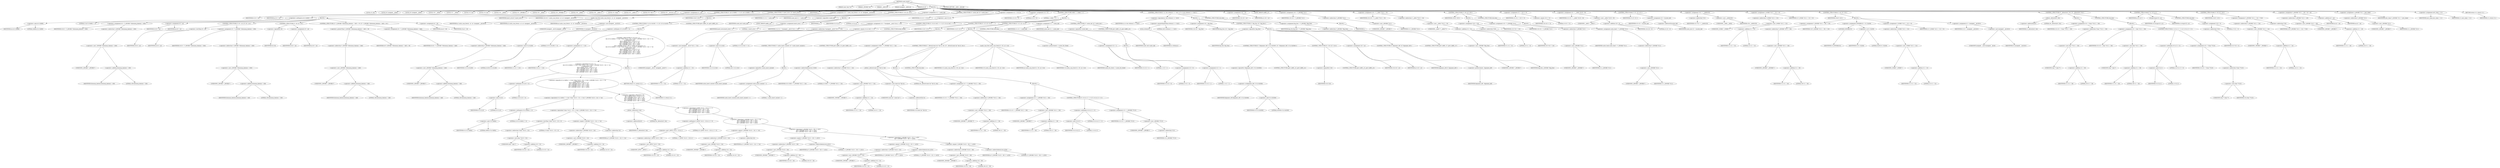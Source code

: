 digraph cache_insert {  
"1000118" [label = "(METHOD,cache_insert)" ]
"1000119" [label = "(PARAM,const char *a1)" ]
"1000120" [label = "(PARAM,_DWORD *a2)" ]
"1000121" [label = "(PARAM,__int64 a3)" ]
"1000122" [label = "(PARAM,unsigned __int64 a4)" ]
"1000123" [label = "(PARAM,int a5)" ]
"1000124" [label = "(BLOCK,,)" ]
"1000125" [label = "(LOCAL,v5: int)" ]
"1000126" [label = "(LOCAL,v8: unsigned __int64)" ]
"1000127" [label = "(LOCAL,v9: unsigned __int64)" ]
"1000128" [label = "(LOCAL,v10: __int64)" ]
"1000129" [label = "(LOCAL,v11: __int64)" ]
"1000130" [label = "(LOCAL,v12: int)" ]
"1000131" [label = "(LOCAL,v13: int)" ]
"1000132" [label = "(LOCAL,v14: __int64)" ]
"1000133" [label = "(LOCAL,v15: _QWORD *)" ]
"1000134" [label = "(LOCAL,v16: __int64)" ]
"1000135" [label = "(LOCAL,v18: _OWORD *)" ]
"1000136" [label = "(LOCAL,v19: __int64)" ]
"1000137" [label = "(LOCAL,v20: __int64 *)" ]
"1000138" [label = "(LOCAL,v21: bool)" ]
"1000139" [label = "(LOCAL,v22: __int64 *)" ]
"1000140" [label = "(LOCAL,v23: char *)" ]
"1000141" [label = "(LOCAL,v25: __int128 [ 4 ])" ]
"1000142" [label = "(<operator>.assignment,v5 = a5)" ]
"1000143" [label = "(IDENTIFIER,v5,v5 = a5)" ]
"1000144" [label = "(IDENTIFIER,a5,v5 = a5)" ]
"1000145" [label = "(CONTROL_STRUCTURE,if ( (a5 & 0x980) != 0 ),if ( (a5 & 0x980) != 0 ))" ]
"1000146" [label = "(<operator>.notEquals,(a5 & 0x980) != 0)" ]
"1000147" [label = "(<operator>.and,a5 & 0x980)" ]
"1000148" [label = "(IDENTIFIER,a5,a5 & 0x980)" ]
"1000149" [label = "(LITERAL,0x980,a5 & 0x980)" ]
"1000150" [label = "(LITERAL,0,(a5 & 0x980) != 0)" ]
"1000151" [label = "(BLOCK,,)" ]
"1000152" [label = "(<operator>.assignment,v8 = *(_QWORD *)(dnsmasq_daemon + 456))" ]
"1000153" [label = "(IDENTIFIER,v8,v8 = *(_QWORD *)(dnsmasq_daemon + 456))" ]
"1000154" [label = "(<operator>.indirection,*(_QWORD *)(dnsmasq_daemon + 456))" ]
"1000155" [label = "(<operator>.cast,(_QWORD *)(dnsmasq_daemon + 456))" ]
"1000156" [label = "(UNKNOWN,_QWORD *,_QWORD *)" ]
"1000157" [label = "(<operator>.addition,dnsmasq_daemon + 456)" ]
"1000158" [label = "(IDENTIFIER,dnsmasq_daemon,dnsmasq_daemon + 456)" ]
"1000159" [label = "(LITERAL,456,dnsmasq_daemon + 456)" ]
"1000160" [label = "(<operator>.assignment,v9 = a4)" ]
"1000161" [label = "(IDENTIFIER,v9,v9 = a4)" ]
"1000162" [label = "(IDENTIFIER,a4,v9 = a4)" ]
"1000163" [label = "(CONTROL_STRUCTURE,if ( v8 < a4 ),if ( v8 < a4 ))" ]
"1000164" [label = "(<operator>.lessThan,v8 < a4)" ]
"1000165" [label = "(IDENTIFIER,v8,v8 < a4)" ]
"1000166" [label = "(IDENTIFIER,a4,v8 < a4)" ]
"1000167" [label = "(<operator>.assignment,v9 = *(_QWORD *)(dnsmasq_daemon + 456))" ]
"1000168" [label = "(IDENTIFIER,v9,v9 = *(_QWORD *)(dnsmasq_daemon + 456))" ]
"1000169" [label = "(<operator>.indirection,*(_QWORD *)(dnsmasq_daemon + 456))" ]
"1000170" [label = "(<operator>.cast,(_QWORD *)(dnsmasq_daemon + 456))" ]
"1000171" [label = "(UNKNOWN,_QWORD *,_QWORD *)" ]
"1000172" [label = "(<operator>.addition,dnsmasq_daemon + 456)" ]
"1000173" [label = "(IDENTIFIER,dnsmasq_daemon,dnsmasq_daemon + 456)" ]
"1000174" [label = "(LITERAL,456,dnsmasq_daemon + 456)" ]
"1000175" [label = "(CONTROL_STRUCTURE,if ( !v8 ),if ( !v8 ))" ]
"1000176" [label = "(<operator>.logicalNot,!v8)" ]
"1000177" [label = "(IDENTIFIER,v8,!v8)" ]
"1000178" [label = "(<operator>.assignment,v9 = a4)" ]
"1000179" [label = "(IDENTIFIER,v9,v9 = a4)" ]
"1000180" [label = "(IDENTIFIER,a4,v9 = a4)" ]
"1000181" [label = "(CONTROL_STRUCTURE,if ( *(_QWORD *)(dnsmasq_daemon + 448) > v9 ),if ( *(_QWORD *)(dnsmasq_daemon + 448) > v9 ))" ]
"1000182" [label = "(<operator>.greaterThan,*(_QWORD *)(dnsmasq_daemon + 448) > v9)" ]
"1000183" [label = "(<operator>.indirection,*(_QWORD *)(dnsmasq_daemon + 448))" ]
"1000184" [label = "(<operator>.cast,(_QWORD *)(dnsmasq_daemon + 448))" ]
"1000185" [label = "(UNKNOWN,_QWORD *,_QWORD *)" ]
"1000186" [label = "(<operator>.addition,dnsmasq_daemon + 448)" ]
"1000187" [label = "(IDENTIFIER,dnsmasq_daemon,dnsmasq_daemon + 448)" ]
"1000188" [label = "(LITERAL,448,dnsmasq_daemon + 448)" ]
"1000189" [label = "(IDENTIFIER,v9,*(_QWORD *)(dnsmasq_daemon + 448) > v9)" ]
"1000190" [label = "(<operator>.assignment,v9 = *(_QWORD *)(dnsmasq_daemon + 448))" ]
"1000191" [label = "(IDENTIFIER,v9,v9 = *(_QWORD *)(dnsmasq_daemon + 448))" ]
"1000192" [label = "(<operator>.indirection,*(_QWORD *)(dnsmasq_daemon + 448))" ]
"1000193" [label = "(<operator>.cast,(_QWORD *)(dnsmasq_daemon + 448))" ]
"1000194" [label = "(UNKNOWN,_QWORD *,_QWORD *)" ]
"1000195" [label = "(<operator>.addition,dnsmasq_daemon + 448)" ]
"1000196" [label = "(IDENTIFIER,dnsmasq_daemon,dnsmasq_daemon + 448)" ]
"1000197" [label = "(LITERAL,448,dnsmasq_daemon + 448)" ]
"1000198" [label = "(<operator>.assignment,a4 = v9)" ]
"1000199" [label = "(IDENTIFIER,a4,a4 = v9)" ]
"1000200" [label = "(IDENTIFIER,v9,a4 = v9)" ]
"1000201" [label = "(CONTROL_STRUCTURE,if ( insert_error ),if ( insert_error ))" ]
"1000202" [label = "(IDENTIFIER,insert_error,if ( insert_error ))" ]
"1000203" [label = "(IDENTIFIER,L,)" ]
"1000204" [label = "(<operator>.assignment,v10 = cache_scan_free(a1, a2, a3, (unsigned __int16)v5))" ]
"1000205" [label = "(IDENTIFIER,v10,v10 = cache_scan_free(a1, a2, a3, (unsigned __int16)v5))" ]
"1000206" [label = "(cache_scan_free,cache_scan_free(a1, a2, a3, (unsigned __int16)v5))" ]
"1000207" [label = "(IDENTIFIER,a1,cache_scan_free(a1, a2, a3, (unsigned __int16)v5))" ]
"1000208" [label = "(IDENTIFIER,a2,cache_scan_free(a1, a2, a3, (unsigned __int16)v5))" ]
"1000209" [label = "(IDENTIFIER,a3,cache_scan_free(a1, a2, a3, (unsigned __int16)v5))" ]
"1000210" [label = "(<operator>.cast,(unsigned __int16)v5)" ]
"1000211" [label = "(UNKNOWN,unsigned __int16,unsigned __int16)" ]
"1000212" [label = "(IDENTIFIER,v5,(unsigned __int16)v5)" ]
"1000213" [label = "(CONTROL_STRUCTURE,if ( v10 ),if ( v10 ))" ]
"1000214" [label = "(IDENTIFIER,v10,if ( v10 ))" ]
"1000215" [label = "(BLOCK,,)" ]
"1000216" [label = "(CONTROL_STRUCTURE,if ( (v5 & 0x180) != 0 ),if ( (v5 & 0x180) != 0 ))" ]
"1000217" [label = "(<operator>.notEquals,(v5 & 0x180) != 0)" ]
"1000218" [label = "(<operator>.and,v5 & 0x180)" ]
"1000219" [label = "(IDENTIFIER,v5,v5 & 0x180)" ]
"1000220" [label = "(LITERAL,0x180,v5 & 0x180)" ]
"1000221" [label = "(LITERAL,0,(v5 & 0x180) != 0)" ]
"1000222" [label = "(BLOCK,,)" ]
"1000223" [label = "(<operator>.assignment,v11 = v10)" ]
"1000224" [label = "(IDENTIFIER,v11,v11 = v10)" ]
"1000225" [label = "(IDENTIFIER,v10,v11 = v10)" ]
"1000226" [label = "(CONTROL_STRUCTURE,if ( (v5 & 8) != 0\n        && ((v5 & 0x80u) != 0 && *(char *)(v10 + 52) < 0 && *(_DWORD *)(v10 + 24) == *a2\n         || _bittest(&v5, 8u)\n         && (*(_BYTE *)(v10 + 53) & 1) != 0\n         && *(_DWORD *)(v10 + 24) == *a2\n         && *(_DWORD *)(v10 + 28) == a2[1]\n         && *(_DWORD *)(v10 + 32) == a2[2]\n         && *(_DWORD *)(v10 + 36) == a2[3]) ),if ( (v5 & 8) != 0\n        && ((v5 & 0x80u) != 0 && *(char *)(v10 + 52) < 0 && *(_DWORD *)(v10 + 24) == *a2\n         || _bittest(&v5, 8u)\n         && (*(_BYTE *)(v10 + 53) & 1) != 0\n         && *(_DWORD *)(v10 + 24) == *a2\n         && *(_DWORD *)(v10 + 28) == a2[1]\n         && *(_DWORD *)(v10 + 32) == a2[2]\n         && *(_DWORD *)(v10 + 36) == a2[3]) ))" ]
"1000227" [label = "(<operator>.logicalAnd,(v5 & 8) != 0\n        && ((v5 & 0x80u) != 0 && *(char *)(v10 + 52) < 0 && *(_DWORD *)(v10 + 24) == *a2\n         || _bittest(&v5, 8u)\n         && (*(_BYTE *)(v10 + 53) & 1) != 0\n         && *(_DWORD *)(v10 + 24) == *a2\n         && *(_DWORD *)(v10 + 28) == a2[1]\n         && *(_DWORD *)(v10 + 32) == a2[2]\n         && *(_DWORD *)(v10 + 36) == a2[3]))" ]
"1000228" [label = "(<operator>.notEquals,(v5 & 8) != 0)" ]
"1000229" [label = "(<operator>.and,v5 & 8)" ]
"1000230" [label = "(IDENTIFIER,v5,v5 & 8)" ]
"1000231" [label = "(LITERAL,8,v5 & 8)" ]
"1000232" [label = "(LITERAL,0,(v5 & 8) != 0)" ]
"1000233" [label = "(<operator>.logicalOr,(v5 & 0x80u) != 0 && *(char *)(v10 + 52) < 0 && *(_DWORD *)(v10 + 24) == *a2\n         || _bittest(&v5, 8u)\n         && (*(_BYTE *)(v10 + 53) & 1) != 0\n         && *(_DWORD *)(v10 + 24) == *a2\n         && *(_DWORD *)(v10 + 28) == a2[1]\n         && *(_DWORD *)(v10 + 32) == a2[2]\n         && *(_DWORD *)(v10 + 36) == a2[3])" ]
"1000234" [label = "(<operator>.logicalAnd,(v5 & 0x80u) != 0 && *(char *)(v10 + 52) < 0 && *(_DWORD *)(v10 + 24) == *a2)" ]
"1000235" [label = "(<operator>.notEquals,(v5 & 0x80u) != 0)" ]
"1000236" [label = "(<operator>.and,v5 & 0x80u)" ]
"1000237" [label = "(IDENTIFIER,v5,v5 & 0x80u)" ]
"1000238" [label = "(LITERAL,0x80u,v5 & 0x80u)" ]
"1000239" [label = "(LITERAL,0,(v5 & 0x80u) != 0)" ]
"1000240" [label = "(<operator>.logicalAnd,*(char *)(v10 + 52) < 0 && *(_DWORD *)(v10 + 24) == *a2)" ]
"1000241" [label = "(<operator>.lessThan,*(char *)(v10 + 52) < 0)" ]
"1000242" [label = "(<operator>.indirection,*(char *)(v10 + 52))" ]
"1000243" [label = "(<operator>.cast,(char *)(v10 + 52))" ]
"1000244" [label = "(UNKNOWN,char *,char *)" ]
"1000245" [label = "(<operator>.addition,v10 + 52)" ]
"1000246" [label = "(IDENTIFIER,v10,v10 + 52)" ]
"1000247" [label = "(LITERAL,52,v10 + 52)" ]
"1000248" [label = "(LITERAL,0,*(char *)(v10 + 52) < 0)" ]
"1000249" [label = "(<operator>.equals,*(_DWORD *)(v10 + 24) == *a2)" ]
"1000250" [label = "(<operator>.indirection,*(_DWORD *)(v10 + 24))" ]
"1000251" [label = "(<operator>.cast,(_DWORD *)(v10 + 24))" ]
"1000252" [label = "(UNKNOWN,_DWORD *,_DWORD *)" ]
"1000253" [label = "(<operator>.addition,v10 + 24)" ]
"1000254" [label = "(IDENTIFIER,v10,v10 + 24)" ]
"1000255" [label = "(LITERAL,24,v10 + 24)" ]
"1000256" [label = "(<operator>.indirection,*a2)" ]
"1000257" [label = "(IDENTIFIER,a2,*(_DWORD *)(v10 + 24) == *a2)" ]
"1000258" [label = "(<operator>.logicalAnd,_bittest(&v5, 8u)\n         && (*(_BYTE *)(v10 + 53) & 1) != 0\n         && *(_DWORD *)(v10 + 24) == *a2\n         && *(_DWORD *)(v10 + 28) == a2[1]\n         && *(_DWORD *)(v10 + 32) == a2[2]\n         && *(_DWORD *)(v10 + 36) == a2[3])" ]
"1000259" [label = "(_bittest,_bittest(&v5, 8u))" ]
"1000260" [label = "(<operator>.addressOf,&v5)" ]
"1000261" [label = "(IDENTIFIER,v5,_bittest(&v5, 8u))" ]
"1000262" [label = "(LITERAL,8u,_bittest(&v5, 8u))" ]
"1000263" [label = "(<operator>.logicalAnd,(*(_BYTE *)(v10 + 53) & 1) != 0\n         && *(_DWORD *)(v10 + 24) == *a2\n         && *(_DWORD *)(v10 + 28) == a2[1]\n         && *(_DWORD *)(v10 + 32) == a2[2]\n         && *(_DWORD *)(v10 + 36) == a2[3])" ]
"1000264" [label = "(<operator>.notEquals,(*(_BYTE *)(v10 + 53) & 1) != 0)" ]
"1000265" [label = "(<operator>.and,*(_BYTE *)(v10 + 53) & 1)" ]
"1000266" [label = "(<operator>.indirection,*(_BYTE *)(v10 + 53))" ]
"1000267" [label = "(<operator>.cast,(_BYTE *)(v10 + 53))" ]
"1000268" [label = "(UNKNOWN,_BYTE *,_BYTE *)" ]
"1000269" [label = "(<operator>.addition,v10 + 53)" ]
"1000270" [label = "(IDENTIFIER,v10,v10 + 53)" ]
"1000271" [label = "(LITERAL,53,v10 + 53)" ]
"1000272" [label = "(LITERAL,1,*(_BYTE *)(v10 + 53) & 1)" ]
"1000273" [label = "(LITERAL,0,(*(_BYTE *)(v10 + 53) & 1) != 0)" ]
"1000274" [label = "(<operator>.logicalAnd,*(_DWORD *)(v10 + 24) == *a2\n         && *(_DWORD *)(v10 + 28) == a2[1]\n         && *(_DWORD *)(v10 + 32) == a2[2]\n         && *(_DWORD *)(v10 + 36) == a2[3])" ]
"1000275" [label = "(<operator>.equals,*(_DWORD *)(v10 + 24) == *a2)" ]
"1000276" [label = "(<operator>.indirection,*(_DWORD *)(v10 + 24))" ]
"1000277" [label = "(<operator>.cast,(_DWORD *)(v10 + 24))" ]
"1000278" [label = "(UNKNOWN,_DWORD *,_DWORD *)" ]
"1000279" [label = "(<operator>.addition,v10 + 24)" ]
"1000280" [label = "(IDENTIFIER,v10,v10 + 24)" ]
"1000281" [label = "(LITERAL,24,v10 + 24)" ]
"1000282" [label = "(<operator>.indirection,*a2)" ]
"1000283" [label = "(IDENTIFIER,a2,*(_DWORD *)(v10 + 24) == *a2)" ]
"1000284" [label = "(<operator>.logicalAnd,*(_DWORD *)(v10 + 28) == a2[1]\n         && *(_DWORD *)(v10 + 32) == a2[2]\n         && *(_DWORD *)(v10 + 36) == a2[3])" ]
"1000285" [label = "(<operator>.equals,*(_DWORD *)(v10 + 28) == a2[1])" ]
"1000286" [label = "(<operator>.indirection,*(_DWORD *)(v10 + 28))" ]
"1000287" [label = "(<operator>.cast,(_DWORD *)(v10 + 28))" ]
"1000288" [label = "(UNKNOWN,_DWORD *,_DWORD *)" ]
"1000289" [label = "(<operator>.addition,v10 + 28)" ]
"1000290" [label = "(IDENTIFIER,v10,v10 + 28)" ]
"1000291" [label = "(LITERAL,28,v10 + 28)" ]
"1000292" [label = "(<operator>.indirectIndexAccess,a2[1])" ]
"1000293" [label = "(IDENTIFIER,a2,*(_DWORD *)(v10 + 28) == a2[1])" ]
"1000294" [label = "(LITERAL,1,*(_DWORD *)(v10 + 28) == a2[1])" ]
"1000295" [label = "(<operator>.logicalAnd,*(_DWORD *)(v10 + 32) == a2[2]\n         && *(_DWORD *)(v10 + 36) == a2[3])" ]
"1000296" [label = "(<operator>.equals,*(_DWORD *)(v10 + 32) == a2[2])" ]
"1000297" [label = "(<operator>.indirection,*(_DWORD *)(v10 + 32))" ]
"1000298" [label = "(<operator>.cast,(_DWORD *)(v10 + 32))" ]
"1000299" [label = "(UNKNOWN,_DWORD *,_DWORD *)" ]
"1000300" [label = "(<operator>.addition,v10 + 32)" ]
"1000301" [label = "(IDENTIFIER,v10,v10 + 32)" ]
"1000302" [label = "(LITERAL,32,v10 + 32)" ]
"1000303" [label = "(<operator>.indirectIndexAccess,a2[2])" ]
"1000304" [label = "(IDENTIFIER,a2,*(_DWORD *)(v10 + 32) == a2[2])" ]
"1000305" [label = "(LITERAL,2,*(_DWORD *)(v10 + 32) == a2[2])" ]
"1000306" [label = "(<operator>.equals,*(_DWORD *)(v10 + 36) == a2[3])" ]
"1000307" [label = "(<operator>.indirection,*(_DWORD *)(v10 + 36))" ]
"1000308" [label = "(<operator>.cast,(_DWORD *)(v10 + 36))" ]
"1000309" [label = "(UNKNOWN,_DWORD *,_DWORD *)" ]
"1000310" [label = "(<operator>.addition,v10 + 36)" ]
"1000311" [label = "(IDENTIFIER,v10,v10 + 36)" ]
"1000312" [label = "(LITERAL,36,v10 + 36)" ]
"1000313" [label = "(<operator>.indirectIndexAccess,a2[3])" ]
"1000314" [label = "(IDENTIFIER,a2,*(_DWORD *)(v10 + 36) == a2[3])" ]
"1000315" [label = "(LITERAL,3,*(_DWORD *)(v10 + 36) == a2[3])" ]
"1000316" [label = "(BLOCK,,)" ]
"1000317" [label = "(RETURN,return v11;,return v11;)" ]
"1000318" [label = "(IDENTIFIER,v11,return v11;)" ]
"1000319" [label = "(CONTROL_STRUCTURE,goto LABEL_42;,goto LABEL_42;)" ]
"1000320" [label = "(<operator>.assignment,v11 = cache_tail)" ]
"1000321" [label = "(IDENTIFIER,v11,v11 = cache_tail)" ]
"1000322" [label = "(IDENTIFIER,cache_tail,v11 = cache_tail)" ]
"1000323" [label = "(CONTROL_STRUCTURE,if ( !cache_tail ),if ( !cache_tail ))" ]
"1000324" [label = "(<operator>.logicalNot,!cache_tail)" ]
"1000325" [label = "(IDENTIFIER,cache_tail,!cache_tail)" ]
"1000326" [label = "(BLOCK,,)" ]
"1000327" [label = "(JUMP_TARGET,LABEL_42)" ]
"1000328" [label = "(<operator>.assignment,insert_error = 1)" ]
"1000329" [label = "(IDENTIFIER,insert_error,insert_error = 1)" ]
"1000330" [label = "(LITERAL,1,insert_error = 1)" ]
"1000331" [label = "(IDENTIFIER,L,)" ]
"1000332" [label = "(<operator>.assignment,v12 = v5 & 4)" ]
"1000333" [label = "(IDENTIFIER,v12,v12 = v5 & 4)" ]
"1000334" [label = "(<operator>.and,v5 & 4)" ]
"1000335" [label = "(IDENTIFIER,v5,v5 & 4)" ]
"1000336" [label = "(LITERAL,4,v5 & 4)" ]
"1000337" [label = "(<operator>.assignment,v13 = 0)" ]
"1000338" [label = "(IDENTIFIER,v13,v13 = 0)" ]
"1000339" [label = "(LITERAL,0,v13 = 0)" ]
"1000340" [label = "(CONTROL_STRUCTURE,while ( 1 ),while ( 1 ))" ]
"1000341" [label = "(LITERAL,1,while ( 1 ))" ]
"1000342" [label = "(BLOCK,,)" ]
"1000343" [label = "(<operator>.assignment,v14 = *(unsigned __int16 *)(v11 + 52))" ]
"1000344" [label = "(IDENTIFIER,v14,v14 = *(unsigned __int16 *)(v11 + 52))" ]
"1000345" [label = "(<operator>.indirection,*(unsigned __int16 *)(v11 + 52))" ]
"1000346" [label = "(<operator>.cast,(unsigned __int16 *)(v11 + 52))" ]
"1000347" [label = "(UNKNOWN,unsigned __int16 *,unsigned __int16 *)" ]
"1000348" [label = "(<operator>.addition,v11 + 52)" ]
"1000349" [label = "(IDENTIFIER,v11,v11 + 52)" ]
"1000350" [label = "(LITERAL,52,v11 + 52)" ]
"1000351" [label = "(CONTROL_STRUCTURE,if ( (v14 & 0xC) == 0 ),if ( (v14 & 0xC) == 0 ))" ]
"1000352" [label = "(<operator>.equals,(v14 & 0xC) == 0)" ]
"1000353" [label = "(<operator>.and,v14 & 0xC)" ]
"1000354" [label = "(IDENTIFIER,v14,v14 & 0xC)" ]
"1000355" [label = "(LITERAL,0xC,v14 & 0xC)" ]
"1000356" [label = "(LITERAL,0,(v14 & 0xC) == 0)" ]
"1000357" [label = "(CONTROL_STRUCTURE,break;,break;)" ]
"1000358" [label = "(CONTROL_STRUCTURE,if ( v13 ),if ( v13 ))" ]
"1000359" [label = "(IDENTIFIER,v13,if ( v13 ))" ]
"1000360" [label = "(BLOCK,,)" ]
"1000361" [label = "(CONTROL_STRUCTURE,if ( !cache_insert_warned ),if ( !cache_insert_warned ))" ]
"1000362" [label = "(<operator>.logicalNot,!cache_insert_warned)" ]
"1000363" [label = "(IDENTIFIER,cache_insert_warned,!cache_insert_warned)" ]
"1000364" [label = "(BLOCK,,)" ]
"1000365" [label = "(<operator>.assignment,cache_insert_warned = 1)" ]
"1000366" [label = "(IDENTIFIER,cache_insert_warned,cache_insert_warned = 1)" ]
"1000367" [label = "(LITERAL,1,cache_insert_warned = 1)" ]
"1000368" [label = "(CONTROL_STRUCTURE,goto LABEL_42;,goto LABEL_42;)" ]
"1000369" [label = "(CONTROL_STRUCTURE,if ( v12 ),if ( v12 ))" ]
"1000370" [label = "(IDENTIFIER,v12,if ( v12 ))" ]
"1000371" [label = "(BLOCK,,)" ]
"1000372" [label = "(<operator>.assignment,v25[0] = *(_OWORD *)(v11 + 24))" ]
"1000373" [label = "(<operator>.indirectIndexAccess,v25[0])" ]
"1000374" [label = "(IDENTIFIER,v25,v25[0] = *(_OWORD *)(v11 + 24))" ]
"1000375" [label = "(LITERAL,0,v25[0] = *(_OWORD *)(v11 + 24))" ]
"1000376" [label = "(<operator>.indirection,*(_OWORD *)(v11 + 24))" ]
"1000377" [label = "(<operator>.cast,(_OWORD *)(v11 + 24))" ]
"1000378" [label = "(UNKNOWN,_OWORD *,_OWORD *)" ]
"1000379" [label = "(<operator>.addition,v11 + 24)" ]
"1000380" [label = "(IDENTIFIER,v11,v11 + 24)" ]
"1000381" [label = "(LITERAL,24,v11 + 24)" ]
"1000382" [label = "(CONTROL_STRUCTURE,if ( _bittest((const int *)&v14, 9u) ),if ( _bittest((const int *)&v14, 9u) ))" ]
"1000383" [label = "(_bittest,_bittest((const int *)&v14, 9u))" ]
"1000384" [label = "(<operator>.cast,(const int *)&v14)" ]
"1000385" [label = "(UNKNOWN,const int *,const int *)" ]
"1000386" [label = "(<operator>.addressOf,&v14)" ]
"1000387" [label = "(IDENTIFIER,v14,(const int *)&v14)" ]
"1000388" [label = "(LITERAL,9u,_bittest((const int *)&v14, 9u))" ]
"1000389" [label = "(BLOCK,,)" ]
"1000390" [label = "(<operator>.assignment,v15 = *(_QWORD **)(v11 + 56))" ]
"1000391" [label = "(IDENTIFIER,v15,v15 = *(_QWORD **)(v11 + 56))" ]
"1000392" [label = "(<operator>.indirection,*(_QWORD **)(v11 + 56))" ]
"1000393" [label = "(<operator>.cast,(_QWORD **)(v11 + 56))" ]
"1000394" [label = "(UNKNOWN,_QWORD **,_QWORD **)" ]
"1000395" [label = "(<operator>.addition,v11 + 56)" ]
"1000396" [label = "(IDENTIFIER,v11,v11 + 56)" ]
"1000397" [label = "(LITERAL,56,v11 + 56)" ]
"1000398" [label = "(CONTROL_STRUCTURE,else,else)" ]
"1000399" [label = "(BLOCK,,)" ]
"1000400" [label = "(<operator>.assignment,v15 = (_QWORD *)(v11 + 56))" ]
"1000401" [label = "(IDENTIFIER,v15,v15 = (_QWORD *)(v11 + 56))" ]
"1000402" [label = "(<operator>.cast,(_QWORD *)(v11 + 56))" ]
"1000403" [label = "(UNKNOWN,_QWORD *,_QWORD *)" ]
"1000404" [label = "(<operator>.addition,v11 + 56)" ]
"1000405" [label = "(IDENTIFIER,v11,v11 + 56)" ]
"1000406" [label = "(LITERAL,56,v11 + 56)" ]
"1000407" [label = "(CONTROL_STRUCTURE,if ( (v14 & 2) != 0 ),if ( (v14 & 2) != 0 ))" ]
"1000408" [label = "(<operator>.notEquals,(v14 & 2) != 0)" ]
"1000409" [label = "(<operator>.and,v14 & 2)" ]
"1000410" [label = "(IDENTIFIER,v14,v14 & 2)" ]
"1000411" [label = "(LITERAL,2,v14 & 2)" ]
"1000412" [label = "(LITERAL,0,(v14 & 2) != 0)" ]
"1000413" [label = "(<operator>.assignment,v15 = (_QWORD *)*v15)" ]
"1000414" [label = "(IDENTIFIER,v15,v15 = (_QWORD *)*v15)" ]
"1000415" [label = "(<operator>.cast,(_QWORD *)*v15)" ]
"1000416" [label = "(UNKNOWN,_QWORD *,_QWORD *)" ]
"1000417" [label = "(<operator>.indirection,*v15)" ]
"1000418" [label = "(IDENTIFIER,v15,(_QWORD *)*v15)" ]
"1000419" [label = "(cache_scan_free,cache_scan_free(v15, v25, a3, v14))" ]
"1000420" [label = "(IDENTIFIER,v15,cache_scan_free(v15, v25, a3, v14))" ]
"1000421" [label = "(IDENTIFIER,v25,cache_scan_free(v15, v25, a3, v14))" ]
"1000422" [label = "(IDENTIFIER,a3,cache_scan_free(v15, v25, a3, v14))" ]
"1000423" [label = "(IDENTIFIER,v14,cache_scan_free(v15, v25, a3, v14))" ]
"1000424" [label = "(<operator>.preIncrement,++cache_live_freed)" ]
"1000425" [label = "(IDENTIFIER,cache_live_freed,++cache_live_freed)" ]
"1000426" [label = "(<operator>.assignment,v13 = 1)" ]
"1000427" [label = "(IDENTIFIER,v13,v13 = 1)" ]
"1000428" [label = "(LITERAL,1,v13 = 1)" ]
"1000429" [label = "(CONTROL_STRUCTURE,else,else)" ]
"1000430" [label = "(BLOCK,,)" ]
"1000431" [label = "(<operator>.assignment,v13 = 0)" ]
"1000432" [label = "(IDENTIFIER,v13,v13 = 0)" ]
"1000433" [label = "(LITERAL,0,v13 = 0)" ]
"1000434" [label = "(<operator>.assignment,v12 = 1)" ]
"1000435" [label = "(IDENTIFIER,v12,v12 = 1)" ]
"1000436" [label = "(LITERAL,1,v12 = 1)" ]
"1000437" [label = "(<operator>.assignment,v11 = cache_tail)" ]
"1000438" [label = "(IDENTIFIER,v11,v11 = cache_tail)" ]
"1000439" [label = "(IDENTIFIER,cache_tail,v11 = cache_tail)" ]
"1000440" [label = "(CONTROL_STRUCTURE,if ( !cache_tail ),if ( !cache_tail ))" ]
"1000441" [label = "(<operator>.logicalNot,!cache_tail)" ]
"1000442" [label = "(IDENTIFIER,cache_tail,!cache_tail)" ]
"1000443" [label = "(CONTROL_STRUCTURE,goto LABEL_42;,goto LABEL_42;)" ]
"1000444" [label = "(CONTROL_STRUCTURE,if ( a1 && strlen(a1) >= 0x32 ),if ( a1 && strlen(a1) >= 0x32 ))" ]
"1000445" [label = "(<operator>.logicalAnd,a1 && strlen(a1) >= 0x32)" ]
"1000446" [label = "(IDENTIFIER,a1,a1 && strlen(a1) >= 0x32)" ]
"1000447" [label = "(<operator>.greaterEqualsThan,strlen(a1) >= 0x32)" ]
"1000448" [label = "(strlen,strlen(a1))" ]
"1000449" [label = "(IDENTIFIER,a1,strlen(a1))" ]
"1000450" [label = "(LITERAL,0x32,strlen(a1) >= 0x32)" ]
"1000451" [label = "(BLOCK,,)" ]
"1000452" [label = "(<operator>.assignment,v16 = big_free)" ]
"1000453" [label = "(IDENTIFIER,v16,v16 = big_free)" ]
"1000454" [label = "(IDENTIFIER,big_free,v16 = big_free)" ]
"1000455" [label = "(CONTROL_STRUCTURE,if ( !big_free ),if ( !big_free ))" ]
"1000456" [label = "(<operator>.logicalNot,!big_free)" ]
"1000457" [label = "(IDENTIFIER,big_free,!big_free)" ]
"1000458" [label = "(BLOCK,,)" ]
"1000459" [label = "(CONTROL_STRUCTURE,if ( !(bignames_left | v5 & 0x5000) ),if ( !(bignames_left | v5 & 0x5000) ))" ]
"1000460" [label = "(<operator>.logicalNot,!(bignames_left | v5 & 0x5000))" ]
"1000461" [label = "(<operator>.or,bignames_left | v5 & 0x5000)" ]
"1000462" [label = "(IDENTIFIER,bignames_left,bignames_left | v5 & 0x5000)" ]
"1000463" [label = "(<operator>.and,v5 & 0x5000)" ]
"1000464" [label = "(IDENTIFIER,v5,v5 & 0x5000)" ]
"1000465" [label = "(LITERAL,0x5000,v5 & 0x5000)" ]
"1000466" [label = "(CONTROL_STRUCTURE,goto LABEL_42;,goto LABEL_42;)" ]
"1000467" [label = "(CONTROL_STRUCTURE,if ( !v16 ),if ( !v16 ))" ]
"1000468" [label = "(<operator>.logicalNot,!v16)" ]
"1000469" [label = "(IDENTIFIER,v16,!v16)" ]
"1000470" [label = "(CONTROL_STRUCTURE,goto LABEL_42;,goto LABEL_42;)" ]
"1000471" [label = "(<operator>.assignment,v18 = a2)" ]
"1000472" [label = "(IDENTIFIER,v18,v18 = a2)" ]
"1000473" [label = "(IDENTIFIER,a2,v18 = a2)" ]
"1000474" [label = "(CONTROL_STRUCTURE,if ( bignames_left ),if ( bignames_left ))" ]
"1000475" [label = "(IDENTIFIER,bignames_left,if ( bignames_left ))" ]
"1000476" [label = "(<operator>.preDecrement,--bignames_left)" ]
"1000477" [label = "(IDENTIFIER,bignames_left,--bignames_left)" ]
"1000478" [label = "(CONTROL_STRUCTURE,goto LABEL_47;,goto LABEL_47;)" ]
"1000479" [label = "(<operator>.assignment,big_free = *(_QWORD *)big_free)" ]
"1000480" [label = "(IDENTIFIER,big_free,big_free = *(_QWORD *)big_free)" ]
"1000481" [label = "(<operator>.indirection,*(_QWORD *)big_free)" ]
"1000482" [label = "(<operator>.cast,(_QWORD *)big_free)" ]
"1000483" [label = "(UNKNOWN,_QWORD *,_QWORD *)" ]
"1000484" [label = "(IDENTIFIER,big_free,(_QWORD *)big_free)" ]
"1000485" [label = "(CONTROL_STRUCTURE,else,else)" ]
"1000486" [label = "(BLOCK,,)" ]
"1000487" [label = "(IDENTIFIER,L,)" ]
"1000488" [label = "(<operator>.assignment,v18 = a2)" ]
"1000489" [label = "(IDENTIFIER,v18,v18 = a2)" ]
"1000490" [label = "(IDENTIFIER,a2,v18 = a2)" ]
"1000491" [label = "(JUMP_TARGET,LABEL_47)" ]
"1000492" [label = "(<operator>.assignment,v19 = *(_QWORD *)v11)" ]
"1000493" [label = "(IDENTIFIER,v19,v19 = *(_QWORD *)v11)" ]
"1000494" [label = "(<operator>.indirection,*(_QWORD *)v11)" ]
"1000495" [label = "(<operator>.cast,(_QWORD *)v11)" ]
"1000496" [label = "(UNKNOWN,_QWORD *,_QWORD *)" ]
"1000497" [label = "(IDENTIFIER,v11,(_QWORD *)v11)" ]
"1000498" [label = "(<operator>.assignment,v20 = *(__int64 **)(v11 + 8))" ]
"1000499" [label = "(IDENTIFIER,v20,v20 = *(__int64 **)(v11 + 8))" ]
"1000500" [label = "(<operator>.indirection,*(__int64 **)(v11 + 8))" ]
"1000501" [label = "(<operator>.cast,(__int64 **)(v11 + 8))" ]
"1000502" [label = "(UNKNOWN,__int64 **,__int64 **)" ]
"1000503" [label = "(<operator>.addition,v11 + 8)" ]
"1000504" [label = "(IDENTIFIER,v11,v11 + 8)" ]
"1000505" [label = "(LITERAL,8,v11 + 8)" ]
"1000506" [label = "(CONTROL_STRUCTURE,if ( v20 ),if ( v20 ))" ]
"1000507" [label = "(IDENTIFIER,v20,if ( v20 ))" ]
"1000508" [label = "(BLOCK,,)" ]
"1000509" [label = "(<operator>.assignment,*v20 = v19)" ]
"1000510" [label = "(<operator>.indirection,*v20)" ]
"1000511" [label = "(IDENTIFIER,v20,*v20 = v19)" ]
"1000512" [label = "(IDENTIFIER,v19,*v20 = v19)" ]
"1000513" [label = "(<operator>.assignment,v19 = *(_QWORD *)v11)" ]
"1000514" [label = "(IDENTIFIER,v19,v19 = *(_QWORD *)v11)" ]
"1000515" [label = "(<operator>.indirection,*(_QWORD *)v11)" ]
"1000516" [label = "(<operator>.cast,(_QWORD *)v11)" ]
"1000517" [label = "(UNKNOWN,_QWORD *,_QWORD *)" ]
"1000518" [label = "(IDENTIFIER,v11,(_QWORD *)v11)" ]
"1000519" [label = "(CONTROL_STRUCTURE,else,else)" ]
"1000520" [label = "(BLOCK,,)" ]
"1000521" [label = "(<operator>.assignment,cache_head = *(_QWORD *)v11)" ]
"1000522" [label = "(IDENTIFIER,cache_head,cache_head = *(_QWORD *)v11)" ]
"1000523" [label = "(<operator>.indirection,*(_QWORD *)v11)" ]
"1000524" [label = "(<operator>.cast,(_QWORD *)v11)" ]
"1000525" [label = "(UNKNOWN,_QWORD *,_QWORD *)" ]
"1000526" [label = "(IDENTIFIER,v11,(_QWORD *)v11)" ]
"1000527" [label = "(<operator>.assignment,v21 = v19 == 0)" ]
"1000528" [label = "(IDENTIFIER,v21,v21 = v19 == 0)" ]
"1000529" [label = "(<operator>.equals,v19 == 0)" ]
"1000530" [label = "(IDENTIFIER,v19,v19 == 0)" ]
"1000531" [label = "(LITERAL,0,v19 == 0)" ]
"1000532" [label = "(<operator>.assignment,v22 = (__int64 *)(v19 + 8))" ]
"1000533" [label = "(IDENTIFIER,v22,v22 = (__int64 *)(v19 + 8))" ]
"1000534" [label = "(<operator>.cast,(__int64 *)(v19 + 8))" ]
"1000535" [label = "(UNKNOWN,__int64 *,__int64 *)" ]
"1000536" [label = "(<operator>.addition,v19 + 8)" ]
"1000537" [label = "(IDENTIFIER,v19,v19 + 8)" ]
"1000538" [label = "(LITERAL,8,v19 + 8)" ]
"1000539" [label = "(CONTROL_STRUCTURE,if ( v21 ),if ( v21 ))" ]
"1000540" [label = "(IDENTIFIER,v21,if ( v21 ))" ]
"1000541" [label = "(<operator>.assignment,v22 = &cache_tail)" ]
"1000542" [label = "(IDENTIFIER,v22,v22 = &cache_tail)" ]
"1000543" [label = "(<operator>.addressOf,&cache_tail)" ]
"1000544" [label = "(IDENTIFIER,cache_tail,v22 = &cache_tail)" ]
"1000545" [label = "(<operator>.assignment,*v22 = (__int64)v20)" ]
"1000546" [label = "(<operator>.indirection,*v22)" ]
"1000547" [label = "(IDENTIFIER,v22,*v22 = (__int64)v20)" ]
"1000548" [label = "(<operator>.cast,(__int64)v20)" ]
"1000549" [label = "(UNKNOWN,__int64,__int64)" ]
"1000550" [label = "(IDENTIFIER,v20,(__int64)v20)" ]
"1000551" [label = "(<operator>.assignment,*(_WORD *)(v11 + 52) = v5)" ]
"1000552" [label = "(<operator>.indirection,*(_WORD *)(v11 + 52))" ]
"1000553" [label = "(<operator>.cast,(_WORD *)(v11 + 52))" ]
"1000554" [label = "(UNKNOWN,_WORD *,_WORD *)" ]
"1000555" [label = "(<operator>.addition,v11 + 52)" ]
"1000556" [label = "(IDENTIFIER,v11,v11 + 52)" ]
"1000557" [label = "(LITERAL,52,v11 + 52)" ]
"1000558" [label = "(IDENTIFIER,v5,*(_WORD *)(v11 + 52) = v5)" ]
"1000559" [label = "(CONTROL_STRUCTURE,if ( v16 ),if ( v16 ))" ]
"1000560" [label = "(IDENTIFIER,v16,if ( v16 ))" ]
"1000561" [label = "(BLOCK,,)" ]
"1000562" [label = "(<operator>.assignment,*(_QWORD *)(v11 + 56) = v16)" ]
"1000563" [label = "(<operator>.indirection,*(_QWORD *)(v11 + 56))" ]
"1000564" [label = "(<operator>.cast,(_QWORD *)(v11 + 56))" ]
"1000565" [label = "(UNKNOWN,_QWORD *,_QWORD *)" ]
"1000566" [label = "(<operator>.addition,v11 + 56)" ]
"1000567" [label = "(IDENTIFIER,v11,v11 + 56)" ]
"1000568" [label = "(LITERAL,56,v11 + 56)" ]
"1000569" [label = "(IDENTIFIER,v16,*(_QWORD *)(v11 + 56) = v16)" ]
"1000570" [label = "(<operator>.assignment,LOWORD(v5) = v5 | 0x200)" ]
"1000571" [label = "(LOWORD,LOWORD(v5))" ]
"1000572" [label = "(IDENTIFIER,v5,LOWORD(v5))" ]
"1000573" [label = "(<operator>.or,v5 | 0x200)" ]
"1000574" [label = "(IDENTIFIER,v5,v5 | 0x200)" ]
"1000575" [label = "(LITERAL,0x200,v5 | 0x200)" ]
"1000576" [label = "(<operator>.assignment,*(_WORD *)(v11 + 52) = v5)" ]
"1000577" [label = "(<operator>.indirection,*(_WORD *)(v11 + 52))" ]
"1000578" [label = "(<operator>.cast,(_WORD *)(v11 + 52))" ]
"1000579" [label = "(UNKNOWN,_WORD *,_WORD *)" ]
"1000580" [label = "(<operator>.addition,v11 + 52)" ]
"1000581" [label = "(IDENTIFIER,v11,v11 + 52)" ]
"1000582" [label = "(LITERAL,52,v11 + 52)" ]
"1000583" [label = "(IDENTIFIER,v5,*(_WORD *)(v11 + 52) = v5)" ]
"1000584" [label = "(<operator>.assignment,v5 = (unsigned __int16)v5)" ]
"1000585" [label = "(IDENTIFIER,v5,v5 = (unsigned __int16)v5)" ]
"1000586" [label = "(<operator>.cast,(unsigned __int16)v5)" ]
"1000587" [label = "(UNKNOWN,unsigned __int16,unsigned __int16)" ]
"1000588" [label = "(IDENTIFIER,v5,(unsigned __int16)v5)" ]
"1000589" [label = "(CONTROL_STRUCTURE,if ( _bittest(&v5, 9u) ),if ( _bittest(&v5, 9u) ))" ]
"1000590" [label = "(_bittest,_bittest(&v5, 9u))" ]
"1000591" [label = "(<operator>.addressOf,&v5)" ]
"1000592" [label = "(IDENTIFIER,v5,_bittest(&v5, 9u))" ]
"1000593" [label = "(LITERAL,9u,_bittest(&v5, 9u))" ]
"1000594" [label = "(BLOCK,,)" ]
"1000595" [label = "(<operator>.assignment,v23 = *(char **)(v11 + 56))" ]
"1000596" [label = "(IDENTIFIER,v23,v23 = *(char **)(v11 + 56))" ]
"1000597" [label = "(<operator>.indirection,*(char **)(v11 + 56))" ]
"1000598" [label = "(<operator>.cast,(char **)(v11 + 56))" ]
"1000599" [label = "(UNKNOWN,char **,char **)" ]
"1000600" [label = "(<operator>.addition,v11 + 56)" ]
"1000601" [label = "(IDENTIFIER,v11,v11 + 56)" ]
"1000602" [label = "(LITERAL,56,v11 + 56)" ]
"1000603" [label = "(CONTROL_STRUCTURE,else,else)" ]
"1000604" [label = "(BLOCK,,)" ]
"1000605" [label = "(<operator>.assignment,v23 = (char *)(v11 + 56))" ]
"1000606" [label = "(IDENTIFIER,v23,v23 = (char *)(v11 + 56))" ]
"1000607" [label = "(<operator>.cast,(char *)(v11 + 56))" ]
"1000608" [label = "(UNKNOWN,char *,char *)" ]
"1000609" [label = "(<operator>.addition,v11 + 56)" ]
"1000610" [label = "(IDENTIFIER,v11,v11 + 56)" ]
"1000611" [label = "(LITERAL,56,v11 + 56)" ]
"1000612" [label = "(CONTROL_STRUCTURE,if ( (v5 & 2) != 0 ),if ( (v5 & 2) != 0 ))" ]
"1000613" [label = "(<operator>.notEquals,(v5 & 2) != 0)" ]
"1000614" [label = "(<operator>.and,v5 & 2)" ]
"1000615" [label = "(IDENTIFIER,v5,v5 & 2)" ]
"1000616" [label = "(LITERAL,2,v5 & 2)" ]
"1000617" [label = "(LITERAL,0,(v5 & 2) != 0)" ]
"1000618" [label = "(<operator>.assignment,v23 = *(char **)v23)" ]
"1000619" [label = "(IDENTIFIER,v23,v23 = *(char **)v23)" ]
"1000620" [label = "(<operator>.indirection,*(char **)v23)" ]
"1000621" [label = "(<operator>.cast,(char **)v23)" ]
"1000622" [label = "(UNKNOWN,char **,char **)" ]
"1000623" [label = "(IDENTIFIER,v23,(char **)v23)" ]
"1000624" [label = "(CONTROL_STRUCTURE,if ( a1 ),if ( a1 ))" ]
"1000625" [label = "(IDENTIFIER,a1,if ( a1 ))" ]
"1000626" [label = "(strcpy,strcpy(v23, a1))" ]
"1000627" [label = "(IDENTIFIER,v23,strcpy(v23, a1))" ]
"1000628" [label = "(IDENTIFIER,a1,strcpy(v23, a1))" ]
"1000629" [label = "(CONTROL_STRUCTURE,else,else)" ]
"1000630" [label = "(<operator>.assignment,*v23 = 0)" ]
"1000631" [label = "(<operator>.indirection,*v23)" ]
"1000632" [label = "(IDENTIFIER,v23,*v23 = 0)" ]
"1000633" [label = "(LITERAL,0,*v23 = 0)" ]
"1000634" [label = "(CONTROL_STRUCTURE,if ( v18 ),if ( v18 ))" ]
"1000635" [label = "(IDENTIFIER,v18,if ( v18 ))" ]
"1000636" [label = "(<operator>.assignment,*(_OWORD *)(v11 + 24) = *v18)" ]
"1000637" [label = "(<operator>.indirection,*(_OWORD *)(v11 + 24))" ]
"1000638" [label = "(<operator>.cast,(_OWORD *)(v11 + 24))" ]
"1000639" [label = "(UNKNOWN,_OWORD *,_OWORD *)" ]
"1000640" [label = "(<operator>.addition,v11 + 24)" ]
"1000641" [label = "(IDENTIFIER,v11,v11 + 24)" ]
"1000642" [label = "(LITERAL,24,v11 + 24)" ]
"1000643" [label = "(<operator>.indirection,*v18)" ]
"1000644" [label = "(IDENTIFIER,v18,*(_OWORD *)(v11 + 24) = *v18)" ]
"1000645" [label = "(<operator>.assignment,*(_QWORD *)(v11 + 40) = a3 + a4)" ]
"1000646" [label = "(<operator>.indirection,*(_QWORD *)(v11 + 40))" ]
"1000647" [label = "(<operator>.cast,(_QWORD *)(v11 + 40))" ]
"1000648" [label = "(UNKNOWN,_QWORD *,_QWORD *)" ]
"1000649" [label = "(<operator>.addition,v11 + 40)" ]
"1000650" [label = "(IDENTIFIER,v11,v11 + 40)" ]
"1000651" [label = "(LITERAL,40,v11 + 40)" ]
"1000652" [label = "(<operator>.addition,a3 + a4)" ]
"1000653" [label = "(IDENTIFIER,a3,a3 + a4)" ]
"1000654" [label = "(IDENTIFIER,a4,a3 + a4)" ]
"1000655" [label = "(<operator>.assignment,*(_QWORD *)v11 = new_chain)" ]
"1000656" [label = "(<operator>.indirection,*(_QWORD *)v11)" ]
"1000657" [label = "(<operator>.cast,(_QWORD *)v11)" ]
"1000658" [label = "(UNKNOWN,_QWORD *,_QWORD *)" ]
"1000659" [label = "(IDENTIFIER,v11,(_QWORD *)v11)" ]
"1000660" [label = "(IDENTIFIER,new_chain,*(_QWORD *)v11 = new_chain)" ]
"1000661" [label = "(<operator>.assignment,new_chain = v11)" ]
"1000662" [label = "(IDENTIFIER,new_chain,new_chain = v11)" ]
"1000663" [label = "(IDENTIFIER,v11,new_chain = v11)" ]
"1000664" [label = "(RETURN,return v11;,return v11;)" ]
"1000665" [label = "(IDENTIFIER,v11,return v11;)" ]
"1000666" [label = "(METHOD_RETURN,__int64 __fastcall)" ]
  "1000118" -> "1000119" 
  "1000118" -> "1000120" 
  "1000118" -> "1000121" 
  "1000118" -> "1000122" 
  "1000118" -> "1000123" 
  "1000118" -> "1000124" 
  "1000118" -> "1000666" 
  "1000124" -> "1000125" 
  "1000124" -> "1000126" 
  "1000124" -> "1000127" 
  "1000124" -> "1000128" 
  "1000124" -> "1000129" 
  "1000124" -> "1000130" 
  "1000124" -> "1000131" 
  "1000124" -> "1000132" 
  "1000124" -> "1000133" 
  "1000124" -> "1000134" 
  "1000124" -> "1000135" 
  "1000124" -> "1000136" 
  "1000124" -> "1000137" 
  "1000124" -> "1000138" 
  "1000124" -> "1000139" 
  "1000124" -> "1000140" 
  "1000124" -> "1000141" 
  "1000124" -> "1000142" 
  "1000124" -> "1000145" 
  "1000124" -> "1000201" 
  "1000124" -> "1000203" 
  "1000124" -> "1000204" 
  "1000124" -> "1000213" 
  "1000124" -> "1000320" 
  "1000124" -> "1000323" 
  "1000124" -> "1000332" 
  "1000124" -> "1000337" 
  "1000124" -> "1000340" 
  "1000124" -> "1000444" 
  "1000124" -> "1000488" 
  "1000124" -> "1000491" 
  "1000124" -> "1000492" 
  "1000124" -> "1000498" 
  "1000124" -> "1000506" 
  "1000124" -> "1000527" 
  "1000124" -> "1000532" 
  "1000124" -> "1000539" 
  "1000124" -> "1000545" 
  "1000124" -> "1000551" 
  "1000124" -> "1000559" 
  "1000124" -> "1000589" 
  "1000124" -> "1000624" 
  "1000124" -> "1000634" 
  "1000124" -> "1000645" 
  "1000124" -> "1000655" 
  "1000124" -> "1000661" 
  "1000124" -> "1000664" 
  "1000142" -> "1000143" 
  "1000142" -> "1000144" 
  "1000145" -> "1000146" 
  "1000145" -> "1000151" 
  "1000146" -> "1000147" 
  "1000146" -> "1000150" 
  "1000147" -> "1000148" 
  "1000147" -> "1000149" 
  "1000151" -> "1000152" 
  "1000151" -> "1000160" 
  "1000151" -> "1000163" 
  "1000151" -> "1000175" 
  "1000151" -> "1000181" 
  "1000151" -> "1000198" 
  "1000152" -> "1000153" 
  "1000152" -> "1000154" 
  "1000154" -> "1000155" 
  "1000155" -> "1000156" 
  "1000155" -> "1000157" 
  "1000157" -> "1000158" 
  "1000157" -> "1000159" 
  "1000160" -> "1000161" 
  "1000160" -> "1000162" 
  "1000163" -> "1000164" 
  "1000163" -> "1000167" 
  "1000164" -> "1000165" 
  "1000164" -> "1000166" 
  "1000167" -> "1000168" 
  "1000167" -> "1000169" 
  "1000169" -> "1000170" 
  "1000170" -> "1000171" 
  "1000170" -> "1000172" 
  "1000172" -> "1000173" 
  "1000172" -> "1000174" 
  "1000175" -> "1000176" 
  "1000175" -> "1000178" 
  "1000176" -> "1000177" 
  "1000178" -> "1000179" 
  "1000178" -> "1000180" 
  "1000181" -> "1000182" 
  "1000181" -> "1000190" 
  "1000182" -> "1000183" 
  "1000182" -> "1000189" 
  "1000183" -> "1000184" 
  "1000184" -> "1000185" 
  "1000184" -> "1000186" 
  "1000186" -> "1000187" 
  "1000186" -> "1000188" 
  "1000190" -> "1000191" 
  "1000190" -> "1000192" 
  "1000192" -> "1000193" 
  "1000193" -> "1000194" 
  "1000193" -> "1000195" 
  "1000195" -> "1000196" 
  "1000195" -> "1000197" 
  "1000198" -> "1000199" 
  "1000198" -> "1000200" 
  "1000201" -> "1000202" 
  "1000204" -> "1000205" 
  "1000204" -> "1000206" 
  "1000206" -> "1000207" 
  "1000206" -> "1000208" 
  "1000206" -> "1000209" 
  "1000206" -> "1000210" 
  "1000210" -> "1000211" 
  "1000210" -> "1000212" 
  "1000213" -> "1000214" 
  "1000213" -> "1000215" 
  "1000215" -> "1000216" 
  "1000215" -> "1000319" 
  "1000216" -> "1000217" 
  "1000216" -> "1000222" 
  "1000217" -> "1000218" 
  "1000217" -> "1000221" 
  "1000218" -> "1000219" 
  "1000218" -> "1000220" 
  "1000222" -> "1000223" 
  "1000222" -> "1000226" 
  "1000223" -> "1000224" 
  "1000223" -> "1000225" 
  "1000226" -> "1000227" 
  "1000226" -> "1000316" 
  "1000227" -> "1000228" 
  "1000227" -> "1000233" 
  "1000228" -> "1000229" 
  "1000228" -> "1000232" 
  "1000229" -> "1000230" 
  "1000229" -> "1000231" 
  "1000233" -> "1000234" 
  "1000233" -> "1000258" 
  "1000234" -> "1000235" 
  "1000234" -> "1000240" 
  "1000235" -> "1000236" 
  "1000235" -> "1000239" 
  "1000236" -> "1000237" 
  "1000236" -> "1000238" 
  "1000240" -> "1000241" 
  "1000240" -> "1000249" 
  "1000241" -> "1000242" 
  "1000241" -> "1000248" 
  "1000242" -> "1000243" 
  "1000243" -> "1000244" 
  "1000243" -> "1000245" 
  "1000245" -> "1000246" 
  "1000245" -> "1000247" 
  "1000249" -> "1000250" 
  "1000249" -> "1000256" 
  "1000250" -> "1000251" 
  "1000251" -> "1000252" 
  "1000251" -> "1000253" 
  "1000253" -> "1000254" 
  "1000253" -> "1000255" 
  "1000256" -> "1000257" 
  "1000258" -> "1000259" 
  "1000258" -> "1000263" 
  "1000259" -> "1000260" 
  "1000259" -> "1000262" 
  "1000260" -> "1000261" 
  "1000263" -> "1000264" 
  "1000263" -> "1000274" 
  "1000264" -> "1000265" 
  "1000264" -> "1000273" 
  "1000265" -> "1000266" 
  "1000265" -> "1000272" 
  "1000266" -> "1000267" 
  "1000267" -> "1000268" 
  "1000267" -> "1000269" 
  "1000269" -> "1000270" 
  "1000269" -> "1000271" 
  "1000274" -> "1000275" 
  "1000274" -> "1000284" 
  "1000275" -> "1000276" 
  "1000275" -> "1000282" 
  "1000276" -> "1000277" 
  "1000277" -> "1000278" 
  "1000277" -> "1000279" 
  "1000279" -> "1000280" 
  "1000279" -> "1000281" 
  "1000282" -> "1000283" 
  "1000284" -> "1000285" 
  "1000284" -> "1000295" 
  "1000285" -> "1000286" 
  "1000285" -> "1000292" 
  "1000286" -> "1000287" 
  "1000287" -> "1000288" 
  "1000287" -> "1000289" 
  "1000289" -> "1000290" 
  "1000289" -> "1000291" 
  "1000292" -> "1000293" 
  "1000292" -> "1000294" 
  "1000295" -> "1000296" 
  "1000295" -> "1000306" 
  "1000296" -> "1000297" 
  "1000296" -> "1000303" 
  "1000297" -> "1000298" 
  "1000298" -> "1000299" 
  "1000298" -> "1000300" 
  "1000300" -> "1000301" 
  "1000300" -> "1000302" 
  "1000303" -> "1000304" 
  "1000303" -> "1000305" 
  "1000306" -> "1000307" 
  "1000306" -> "1000313" 
  "1000307" -> "1000308" 
  "1000308" -> "1000309" 
  "1000308" -> "1000310" 
  "1000310" -> "1000311" 
  "1000310" -> "1000312" 
  "1000313" -> "1000314" 
  "1000313" -> "1000315" 
  "1000316" -> "1000317" 
  "1000317" -> "1000318" 
  "1000320" -> "1000321" 
  "1000320" -> "1000322" 
  "1000323" -> "1000324" 
  "1000323" -> "1000326" 
  "1000324" -> "1000325" 
  "1000326" -> "1000327" 
  "1000326" -> "1000328" 
  "1000326" -> "1000331" 
  "1000328" -> "1000329" 
  "1000328" -> "1000330" 
  "1000332" -> "1000333" 
  "1000332" -> "1000334" 
  "1000334" -> "1000335" 
  "1000334" -> "1000336" 
  "1000337" -> "1000338" 
  "1000337" -> "1000339" 
  "1000340" -> "1000341" 
  "1000340" -> "1000342" 
  "1000342" -> "1000343" 
  "1000342" -> "1000351" 
  "1000342" -> "1000358" 
  "1000342" -> "1000369" 
  "1000342" -> "1000437" 
  "1000342" -> "1000440" 
  "1000343" -> "1000344" 
  "1000343" -> "1000345" 
  "1000345" -> "1000346" 
  "1000346" -> "1000347" 
  "1000346" -> "1000348" 
  "1000348" -> "1000349" 
  "1000348" -> "1000350" 
  "1000351" -> "1000352" 
  "1000351" -> "1000357" 
  "1000352" -> "1000353" 
  "1000352" -> "1000356" 
  "1000353" -> "1000354" 
  "1000353" -> "1000355" 
  "1000358" -> "1000359" 
  "1000358" -> "1000360" 
  "1000360" -> "1000361" 
  "1000360" -> "1000368" 
  "1000361" -> "1000362" 
  "1000361" -> "1000364" 
  "1000362" -> "1000363" 
  "1000364" -> "1000365" 
  "1000365" -> "1000366" 
  "1000365" -> "1000367" 
  "1000369" -> "1000370" 
  "1000369" -> "1000371" 
  "1000369" -> "1000429" 
  "1000371" -> "1000372" 
  "1000371" -> "1000382" 
  "1000371" -> "1000419" 
  "1000371" -> "1000424" 
  "1000371" -> "1000426" 
  "1000372" -> "1000373" 
  "1000372" -> "1000376" 
  "1000373" -> "1000374" 
  "1000373" -> "1000375" 
  "1000376" -> "1000377" 
  "1000377" -> "1000378" 
  "1000377" -> "1000379" 
  "1000379" -> "1000380" 
  "1000379" -> "1000381" 
  "1000382" -> "1000383" 
  "1000382" -> "1000389" 
  "1000382" -> "1000398" 
  "1000383" -> "1000384" 
  "1000383" -> "1000388" 
  "1000384" -> "1000385" 
  "1000384" -> "1000386" 
  "1000386" -> "1000387" 
  "1000389" -> "1000390" 
  "1000390" -> "1000391" 
  "1000390" -> "1000392" 
  "1000392" -> "1000393" 
  "1000393" -> "1000394" 
  "1000393" -> "1000395" 
  "1000395" -> "1000396" 
  "1000395" -> "1000397" 
  "1000398" -> "1000399" 
  "1000399" -> "1000400" 
  "1000399" -> "1000407" 
  "1000400" -> "1000401" 
  "1000400" -> "1000402" 
  "1000402" -> "1000403" 
  "1000402" -> "1000404" 
  "1000404" -> "1000405" 
  "1000404" -> "1000406" 
  "1000407" -> "1000408" 
  "1000407" -> "1000413" 
  "1000408" -> "1000409" 
  "1000408" -> "1000412" 
  "1000409" -> "1000410" 
  "1000409" -> "1000411" 
  "1000413" -> "1000414" 
  "1000413" -> "1000415" 
  "1000415" -> "1000416" 
  "1000415" -> "1000417" 
  "1000417" -> "1000418" 
  "1000419" -> "1000420" 
  "1000419" -> "1000421" 
  "1000419" -> "1000422" 
  "1000419" -> "1000423" 
  "1000424" -> "1000425" 
  "1000426" -> "1000427" 
  "1000426" -> "1000428" 
  "1000429" -> "1000430" 
  "1000430" -> "1000431" 
  "1000430" -> "1000434" 
  "1000431" -> "1000432" 
  "1000431" -> "1000433" 
  "1000434" -> "1000435" 
  "1000434" -> "1000436" 
  "1000437" -> "1000438" 
  "1000437" -> "1000439" 
  "1000440" -> "1000441" 
  "1000440" -> "1000443" 
  "1000441" -> "1000442" 
  "1000444" -> "1000445" 
  "1000444" -> "1000451" 
  "1000444" -> "1000485" 
  "1000445" -> "1000446" 
  "1000445" -> "1000447" 
  "1000447" -> "1000448" 
  "1000447" -> "1000450" 
  "1000448" -> "1000449" 
  "1000451" -> "1000452" 
  "1000451" -> "1000455" 
  "1000451" -> "1000479" 
  "1000452" -> "1000453" 
  "1000452" -> "1000454" 
  "1000455" -> "1000456" 
  "1000455" -> "1000458" 
  "1000456" -> "1000457" 
  "1000458" -> "1000459" 
  "1000458" -> "1000467" 
  "1000458" -> "1000471" 
  "1000458" -> "1000474" 
  "1000458" -> "1000478" 
  "1000459" -> "1000460" 
  "1000459" -> "1000466" 
  "1000460" -> "1000461" 
  "1000461" -> "1000462" 
  "1000461" -> "1000463" 
  "1000463" -> "1000464" 
  "1000463" -> "1000465" 
  "1000467" -> "1000468" 
  "1000467" -> "1000470" 
  "1000468" -> "1000469" 
  "1000471" -> "1000472" 
  "1000471" -> "1000473" 
  "1000474" -> "1000475" 
  "1000474" -> "1000476" 
  "1000476" -> "1000477" 
  "1000479" -> "1000480" 
  "1000479" -> "1000481" 
  "1000481" -> "1000482" 
  "1000482" -> "1000483" 
  "1000482" -> "1000484" 
  "1000485" -> "1000486" 
  "1000486" -> "1000487" 
  "1000488" -> "1000489" 
  "1000488" -> "1000490" 
  "1000492" -> "1000493" 
  "1000492" -> "1000494" 
  "1000494" -> "1000495" 
  "1000495" -> "1000496" 
  "1000495" -> "1000497" 
  "1000498" -> "1000499" 
  "1000498" -> "1000500" 
  "1000500" -> "1000501" 
  "1000501" -> "1000502" 
  "1000501" -> "1000503" 
  "1000503" -> "1000504" 
  "1000503" -> "1000505" 
  "1000506" -> "1000507" 
  "1000506" -> "1000508" 
  "1000506" -> "1000519" 
  "1000508" -> "1000509" 
  "1000508" -> "1000513" 
  "1000509" -> "1000510" 
  "1000509" -> "1000512" 
  "1000510" -> "1000511" 
  "1000513" -> "1000514" 
  "1000513" -> "1000515" 
  "1000515" -> "1000516" 
  "1000516" -> "1000517" 
  "1000516" -> "1000518" 
  "1000519" -> "1000520" 
  "1000520" -> "1000521" 
  "1000521" -> "1000522" 
  "1000521" -> "1000523" 
  "1000523" -> "1000524" 
  "1000524" -> "1000525" 
  "1000524" -> "1000526" 
  "1000527" -> "1000528" 
  "1000527" -> "1000529" 
  "1000529" -> "1000530" 
  "1000529" -> "1000531" 
  "1000532" -> "1000533" 
  "1000532" -> "1000534" 
  "1000534" -> "1000535" 
  "1000534" -> "1000536" 
  "1000536" -> "1000537" 
  "1000536" -> "1000538" 
  "1000539" -> "1000540" 
  "1000539" -> "1000541" 
  "1000541" -> "1000542" 
  "1000541" -> "1000543" 
  "1000543" -> "1000544" 
  "1000545" -> "1000546" 
  "1000545" -> "1000548" 
  "1000546" -> "1000547" 
  "1000548" -> "1000549" 
  "1000548" -> "1000550" 
  "1000551" -> "1000552" 
  "1000551" -> "1000558" 
  "1000552" -> "1000553" 
  "1000553" -> "1000554" 
  "1000553" -> "1000555" 
  "1000555" -> "1000556" 
  "1000555" -> "1000557" 
  "1000559" -> "1000560" 
  "1000559" -> "1000561" 
  "1000561" -> "1000562" 
  "1000561" -> "1000570" 
  "1000561" -> "1000576" 
  "1000561" -> "1000584" 
  "1000562" -> "1000563" 
  "1000562" -> "1000569" 
  "1000563" -> "1000564" 
  "1000564" -> "1000565" 
  "1000564" -> "1000566" 
  "1000566" -> "1000567" 
  "1000566" -> "1000568" 
  "1000570" -> "1000571" 
  "1000570" -> "1000573" 
  "1000571" -> "1000572" 
  "1000573" -> "1000574" 
  "1000573" -> "1000575" 
  "1000576" -> "1000577" 
  "1000576" -> "1000583" 
  "1000577" -> "1000578" 
  "1000578" -> "1000579" 
  "1000578" -> "1000580" 
  "1000580" -> "1000581" 
  "1000580" -> "1000582" 
  "1000584" -> "1000585" 
  "1000584" -> "1000586" 
  "1000586" -> "1000587" 
  "1000586" -> "1000588" 
  "1000589" -> "1000590" 
  "1000589" -> "1000594" 
  "1000589" -> "1000603" 
  "1000590" -> "1000591" 
  "1000590" -> "1000593" 
  "1000591" -> "1000592" 
  "1000594" -> "1000595" 
  "1000595" -> "1000596" 
  "1000595" -> "1000597" 
  "1000597" -> "1000598" 
  "1000598" -> "1000599" 
  "1000598" -> "1000600" 
  "1000600" -> "1000601" 
  "1000600" -> "1000602" 
  "1000603" -> "1000604" 
  "1000604" -> "1000605" 
  "1000604" -> "1000612" 
  "1000605" -> "1000606" 
  "1000605" -> "1000607" 
  "1000607" -> "1000608" 
  "1000607" -> "1000609" 
  "1000609" -> "1000610" 
  "1000609" -> "1000611" 
  "1000612" -> "1000613" 
  "1000612" -> "1000618" 
  "1000613" -> "1000614" 
  "1000613" -> "1000617" 
  "1000614" -> "1000615" 
  "1000614" -> "1000616" 
  "1000618" -> "1000619" 
  "1000618" -> "1000620" 
  "1000620" -> "1000621" 
  "1000621" -> "1000622" 
  "1000621" -> "1000623" 
  "1000624" -> "1000625" 
  "1000624" -> "1000626" 
  "1000624" -> "1000629" 
  "1000626" -> "1000627" 
  "1000626" -> "1000628" 
  "1000629" -> "1000630" 
  "1000630" -> "1000631" 
  "1000630" -> "1000633" 
  "1000631" -> "1000632" 
  "1000634" -> "1000635" 
  "1000634" -> "1000636" 
  "1000636" -> "1000637" 
  "1000636" -> "1000643" 
  "1000637" -> "1000638" 
  "1000638" -> "1000639" 
  "1000638" -> "1000640" 
  "1000640" -> "1000641" 
  "1000640" -> "1000642" 
  "1000643" -> "1000644" 
  "1000645" -> "1000646" 
  "1000645" -> "1000652" 
  "1000646" -> "1000647" 
  "1000647" -> "1000648" 
  "1000647" -> "1000649" 
  "1000649" -> "1000650" 
  "1000649" -> "1000651" 
  "1000652" -> "1000653" 
  "1000652" -> "1000654" 
  "1000655" -> "1000656" 
  "1000655" -> "1000660" 
  "1000656" -> "1000657" 
  "1000657" -> "1000658" 
  "1000657" -> "1000659" 
  "1000661" -> "1000662" 
  "1000661" -> "1000663" 
  "1000664" -> "1000665" 
}
